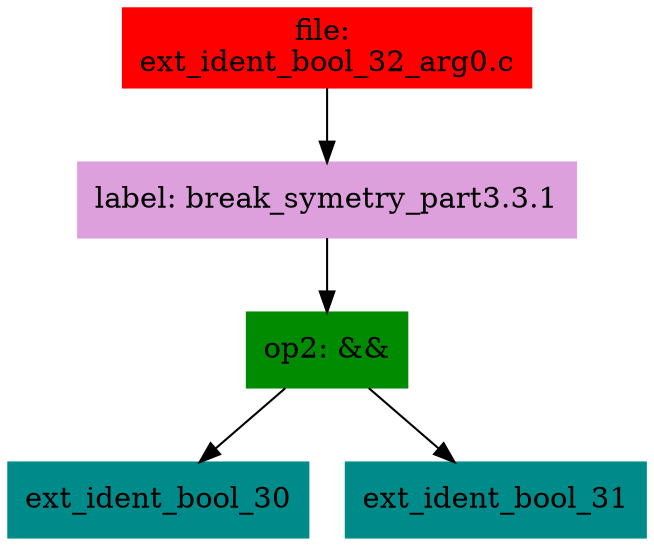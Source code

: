 digraph G {
node [shape=box]

0 [label="file: 
ext_ident_bool_32_arg0.c",color=red, style=filled]
1 [label="label: break_symetry_part3.3.1",color=plum, style=filled]
0 -> 1
2 [label="op2: &&",color=green4, style=filled]
1 -> 2
3 [label="ext_ident_bool_30",color=cyan4, style=filled]
2 -> 3
10 [label="ext_ident_bool_31",color=cyan4, style=filled]
2 -> 10


}

